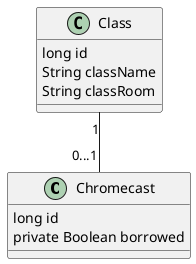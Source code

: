 @startuml

class Chromecast{
  long id
  private Boolean borrowed
}

class Class{
   long id
   String className
   String classRoom
}

Class "1" -- "0...1" Chromecast
@enduml